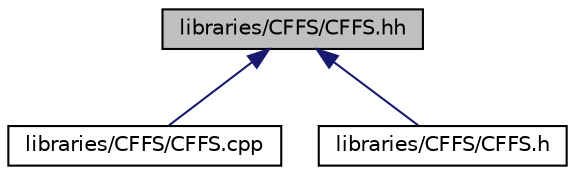 digraph "libraries/CFFS/CFFS.hh"
{
  edge [fontname="Helvetica",fontsize="10",labelfontname="Helvetica",labelfontsize="10"];
  node [fontname="Helvetica",fontsize="10",shape=record];
  Node1 [label="libraries/CFFS/CFFS.hh",height=0.2,width=0.4,color="black", fillcolor="grey75", style="filled", fontcolor="black"];
  Node1 -> Node2 [dir="back",color="midnightblue",fontsize="10",style="solid",fontname="Helvetica"];
  Node2 [label="libraries/CFFS/CFFS.cpp",height=0.2,width=0.4,color="black", fillcolor="white", style="filled",URL="$da/d91/CFFS_8cpp.html"];
  Node1 -> Node3 [dir="back",color="midnightblue",fontsize="10",style="solid",fontname="Helvetica"];
  Node3 [label="libraries/CFFS/CFFS.h",height=0.2,width=0.4,color="black", fillcolor="white", style="filled",URL="$d0/db5/CFFS_8h.html"];
}
